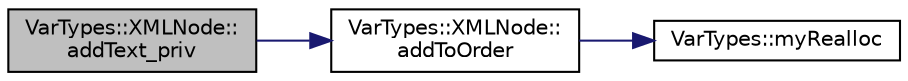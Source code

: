 digraph "VarTypes::XMLNode::addText_priv"
{
 // INTERACTIVE_SVG=YES
  edge [fontname="Helvetica",fontsize="10",labelfontname="Helvetica",labelfontsize="10"];
  node [fontname="Helvetica",fontsize="10",shape=record];
  rankdir="LR";
  Node1 [label="VarTypes::XMLNode::\laddText_priv",height=0.2,width=0.4,color="black", fillcolor="grey75", style="filled", fontcolor="black"];
  Node1 -> Node2 [color="midnightblue",fontsize="10",style="solid",fontname="Helvetica"];
  Node2 [label="VarTypes::XMLNode::\laddToOrder",height=0.2,width=0.4,color="black", fillcolor="white", style="filled",URL="$dd/df5/struct_var_types_1_1_x_m_l_node.html#a8966be07a58188f95a3cee4510c73dbf"];
  Node2 -> Node3 [color="midnightblue",fontsize="10",style="solid",fontname="Helvetica"];
  Node3 [label="VarTypes::myRealloc",height=0.2,width=0.4,color="black", fillcolor="white", style="filled",URL="$d1/dde/namespace_var_types.html#a47f43809f22c37a229ee6451c4db2ede"];
}
